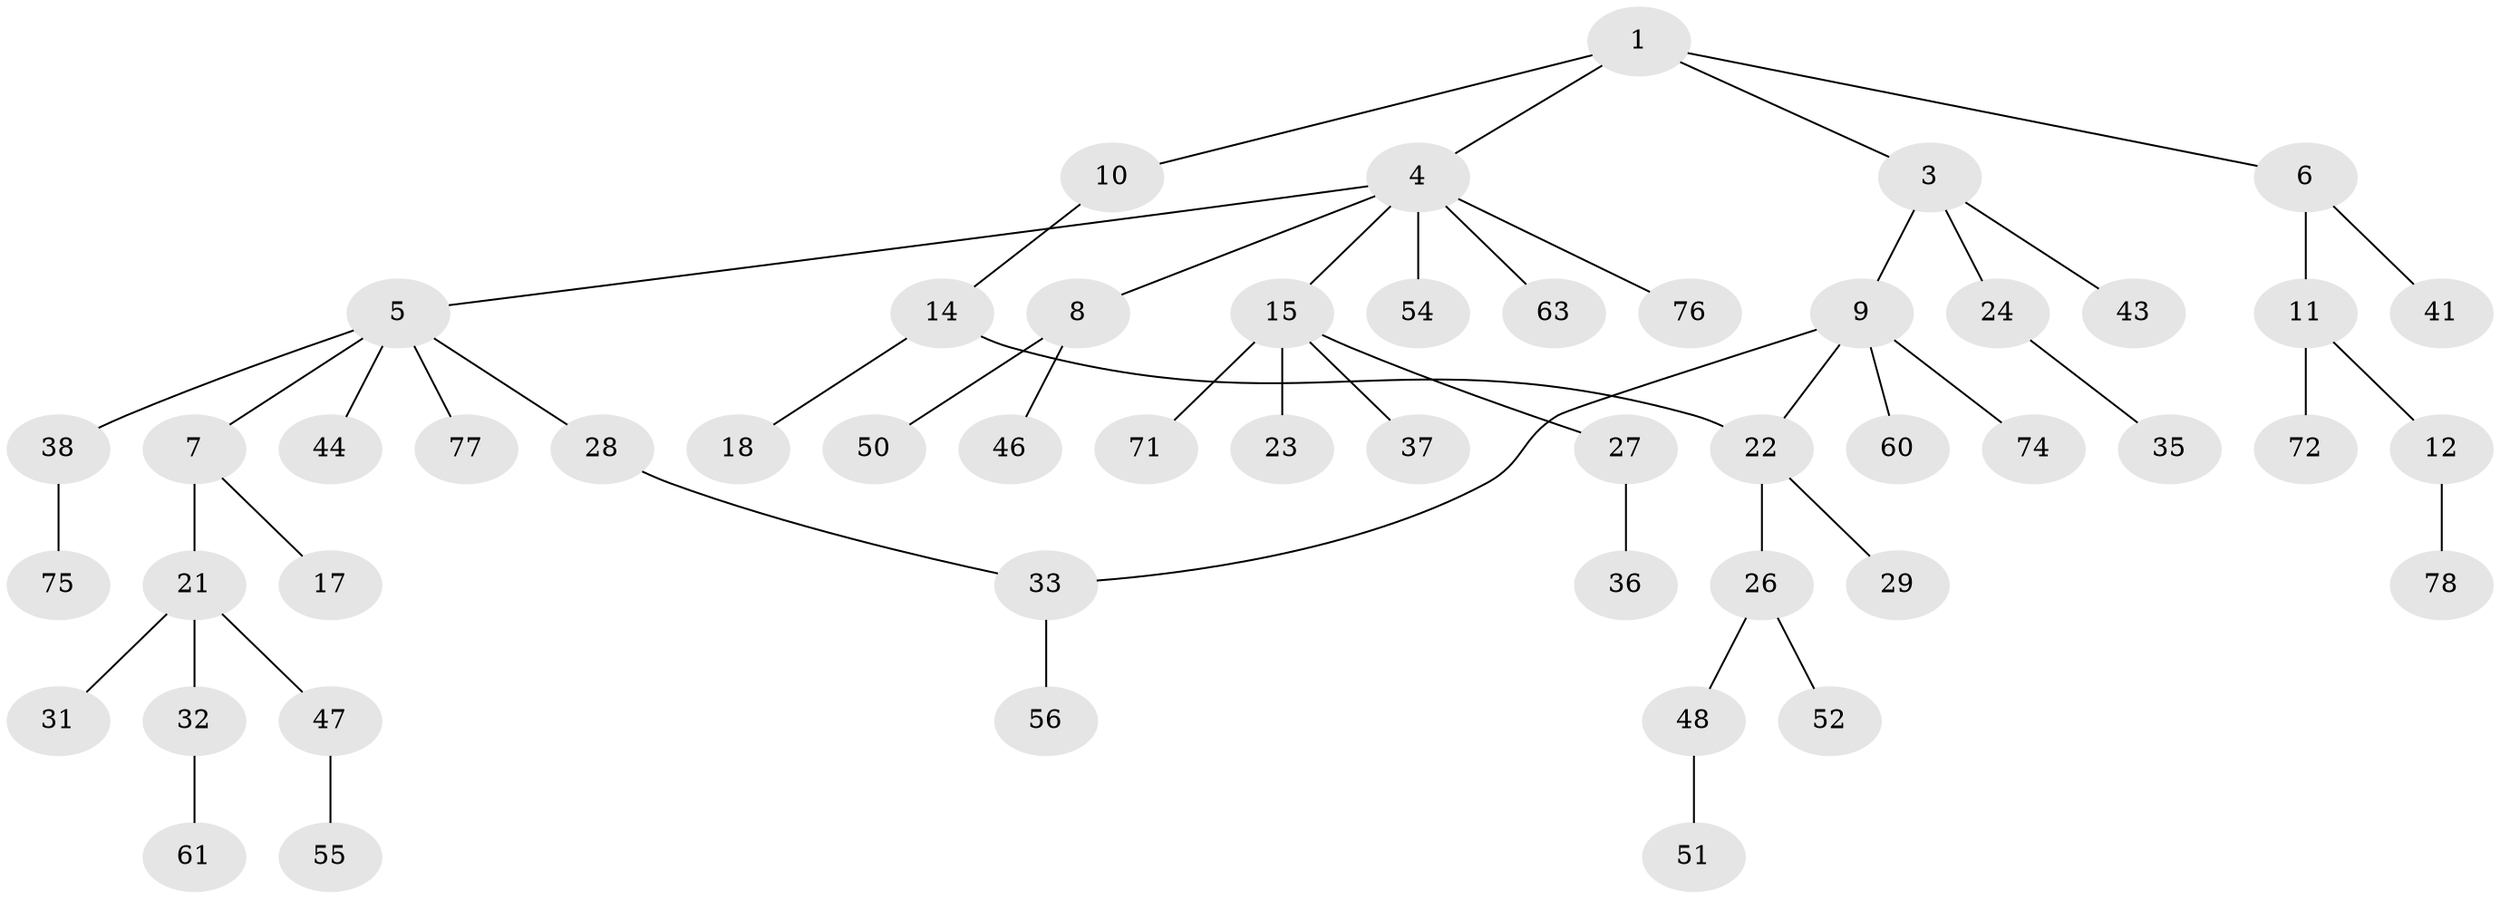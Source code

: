 // Generated by graph-tools (version 1.1) at 2025/23/03/03/25 07:23:34]
// undirected, 52 vertices, 53 edges
graph export_dot {
graph [start="1"]
  node [color=gray90,style=filled];
  1 [super="+2"];
  3 [super="+40"];
  4 [super="+13"];
  5 [super="+73"];
  6 [super="+20"];
  7 [super="+16"];
  8 [super="+69"];
  9 [super="+57"];
  10 [super="+42"];
  11 [super="+58"];
  12 [super="+34"];
  14;
  15 [super="+19"];
  17;
  18 [super="+80"];
  21 [super="+39"];
  22 [super="+25"];
  23 [super="+59"];
  24 [super="+65"];
  26 [super="+30"];
  27 [super="+45"];
  28;
  29 [super="+67"];
  31;
  32 [super="+53"];
  33 [super="+49"];
  35;
  36;
  37;
  38 [super="+68"];
  41;
  43;
  44;
  46;
  47;
  48;
  50 [super="+64"];
  51 [super="+66"];
  52;
  54;
  55 [super="+70"];
  56 [super="+62"];
  60;
  61;
  63;
  71;
  72;
  74;
  75;
  76 [super="+79"];
  77;
  78;
  1 -- 6;
  1 -- 10;
  1 -- 3;
  1 -- 4;
  3 -- 9;
  3 -- 24;
  3 -- 43;
  4 -- 5;
  4 -- 8;
  4 -- 15;
  4 -- 54;
  4 -- 76;
  4 -- 63;
  5 -- 7;
  5 -- 28;
  5 -- 38;
  5 -- 44;
  5 -- 77;
  6 -- 11;
  6 -- 41;
  7 -- 17;
  7 -- 21;
  8 -- 46;
  8 -- 50;
  9 -- 33;
  9 -- 74;
  9 -- 60;
  9 -- 22;
  10 -- 14;
  11 -- 12;
  11 -- 72;
  12 -- 78;
  14 -- 18;
  14 -- 22;
  15 -- 27;
  15 -- 71;
  15 -- 23;
  15 -- 37;
  21 -- 31;
  21 -- 32;
  21 -- 47;
  22 -- 26;
  22 -- 29;
  24 -- 35;
  26 -- 52;
  26 -- 48;
  27 -- 36;
  28 -- 33;
  32 -- 61;
  33 -- 56;
  38 -- 75;
  47 -- 55;
  48 -- 51;
}
